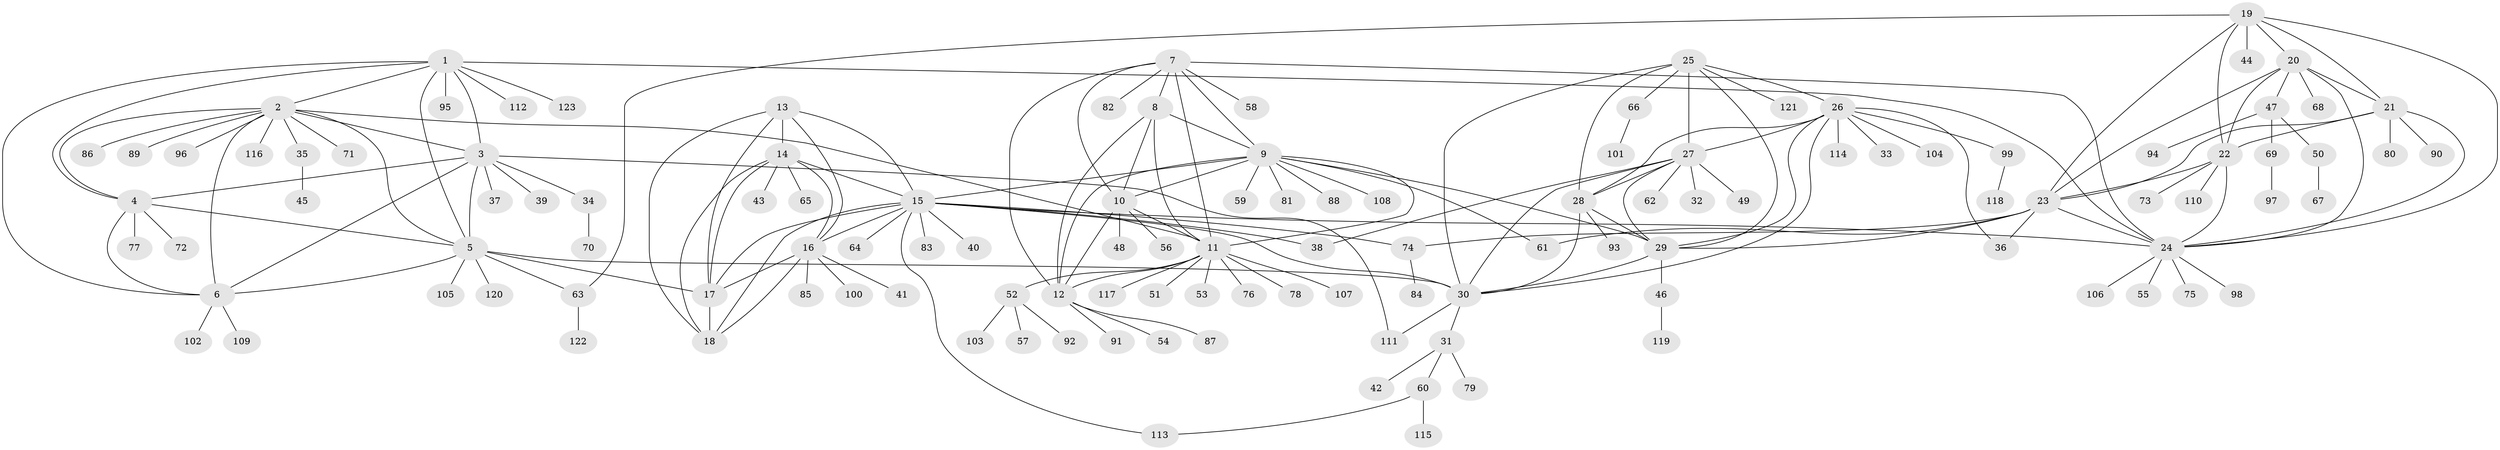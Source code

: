 // coarse degree distribution, {11: 0.0136986301369863, 10: 0.0136986301369863, 6: 0.0273972602739726, 5: 0.0958904109589041, 4: 0.0273972602739726, 19: 0.0136986301369863, 7: 0.0273972602739726, 15: 0.0273972602739726, 8: 0.0136986301369863, 3: 0.0273972602739726, 1: 0.6438356164383562, 2: 0.0684931506849315}
// Generated by graph-tools (version 1.1) at 2025/19/03/04/25 18:19:44]
// undirected, 123 vertices, 185 edges
graph export_dot {
graph [start="1"]
  node [color=gray90,style=filled];
  1;
  2;
  3;
  4;
  5;
  6;
  7;
  8;
  9;
  10;
  11;
  12;
  13;
  14;
  15;
  16;
  17;
  18;
  19;
  20;
  21;
  22;
  23;
  24;
  25;
  26;
  27;
  28;
  29;
  30;
  31;
  32;
  33;
  34;
  35;
  36;
  37;
  38;
  39;
  40;
  41;
  42;
  43;
  44;
  45;
  46;
  47;
  48;
  49;
  50;
  51;
  52;
  53;
  54;
  55;
  56;
  57;
  58;
  59;
  60;
  61;
  62;
  63;
  64;
  65;
  66;
  67;
  68;
  69;
  70;
  71;
  72;
  73;
  74;
  75;
  76;
  77;
  78;
  79;
  80;
  81;
  82;
  83;
  84;
  85;
  86;
  87;
  88;
  89;
  90;
  91;
  92;
  93;
  94;
  95;
  96;
  97;
  98;
  99;
  100;
  101;
  102;
  103;
  104;
  105;
  106;
  107;
  108;
  109;
  110;
  111;
  112;
  113;
  114;
  115;
  116;
  117;
  118;
  119;
  120;
  121;
  122;
  123;
  1 -- 2;
  1 -- 3;
  1 -- 4;
  1 -- 5;
  1 -- 6;
  1 -- 24;
  1 -- 95;
  1 -- 112;
  1 -- 123;
  2 -- 3;
  2 -- 4;
  2 -- 5;
  2 -- 6;
  2 -- 11;
  2 -- 35;
  2 -- 71;
  2 -- 86;
  2 -- 89;
  2 -- 96;
  2 -- 116;
  3 -- 4;
  3 -- 5;
  3 -- 6;
  3 -- 34;
  3 -- 37;
  3 -- 39;
  3 -- 111;
  4 -- 5;
  4 -- 6;
  4 -- 72;
  4 -- 77;
  5 -- 6;
  5 -- 17;
  5 -- 30;
  5 -- 63;
  5 -- 105;
  5 -- 120;
  6 -- 102;
  6 -- 109;
  7 -- 8;
  7 -- 9;
  7 -- 10;
  7 -- 11;
  7 -- 12;
  7 -- 24;
  7 -- 58;
  7 -- 82;
  8 -- 9;
  8 -- 10;
  8 -- 11;
  8 -- 12;
  9 -- 10;
  9 -- 11;
  9 -- 12;
  9 -- 15;
  9 -- 29;
  9 -- 59;
  9 -- 61;
  9 -- 81;
  9 -- 88;
  9 -- 108;
  10 -- 11;
  10 -- 12;
  10 -- 48;
  10 -- 56;
  11 -- 12;
  11 -- 51;
  11 -- 52;
  11 -- 53;
  11 -- 76;
  11 -- 78;
  11 -- 107;
  11 -- 117;
  12 -- 54;
  12 -- 87;
  12 -- 91;
  13 -- 14;
  13 -- 15;
  13 -- 16;
  13 -- 17;
  13 -- 18;
  14 -- 15;
  14 -- 16;
  14 -- 17;
  14 -- 18;
  14 -- 43;
  14 -- 65;
  15 -- 16;
  15 -- 17;
  15 -- 18;
  15 -- 24;
  15 -- 30;
  15 -- 38;
  15 -- 40;
  15 -- 64;
  15 -- 74;
  15 -- 83;
  15 -- 113;
  16 -- 17;
  16 -- 18;
  16 -- 41;
  16 -- 85;
  16 -- 100;
  17 -- 18;
  19 -- 20;
  19 -- 21;
  19 -- 22;
  19 -- 23;
  19 -- 24;
  19 -- 44;
  19 -- 63;
  20 -- 21;
  20 -- 22;
  20 -- 23;
  20 -- 24;
  20 -- 47;
  20 -- 68;
  21 -- 22;
  21 -- 23;
  21 -- 24;
  21 -- 80;
  21 -- 90;
  22 -- 23;
  22 -- 24;
  22 -- 73;
  22 -- 110;
  23 -- 24;
  23 -- 29;
  23 -- 36;
  23 -- 61;
  23 -- 74;
  24 -- 55;
  24 -- 75;
  24 -- 98;
  24 -- 106;
  25 -- 26;
  25 -- 27;
  25 -- 28;
  25 -- 29;
  25 -- 30;
  25 -- 66;
  25 -- 121;
  26 -- 27;
  26 -- 28;
  26 -- 29;
  26 -- 30;
  26 -- 33;
  26 -- 36;
  26 -- 99;
  26 -- 104;
  26 -- 114;
  27 -- 28;
  27 -- 29;
  27 -- 30;
  27 -- 32;
  27 -- 38;
  27 -- 49;
  27 -- 62;
  28 -- 29;
  28 -- 30;
  28 -- 93;
  29 -- 30;
  29 -- 46;
  30 -- 31;
  30 -- 111;
  31 -- 42;
  31 -- 60;
  31 -- 79;
  34 -- 70;
  35 -- 45;
  46 -- 119;
  47 -- 50;
  47 -- 69;
  47 -- 94;
  50 -- 67;
  52 -- 57;
  52 -- 92;
  52 -- 103;
  60 -- 113;
  60 -- 115;
  63 -- 122;
  66 -- 101;
  69 -- 97;
  74 -- 84;
  99 -- 118;
}
